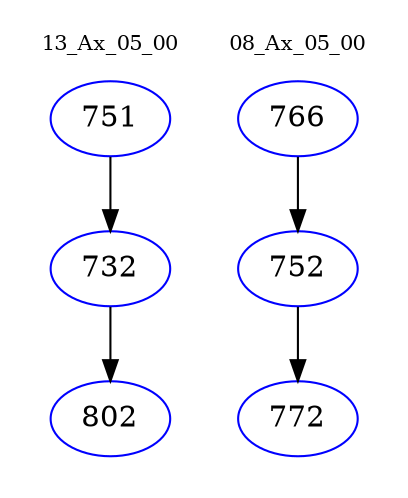 digraph{
subgraph cluster_0 {
color = white
label = "13_Ax_05_00";
fontsize=10;
T0_751 [label="751", color="blue"]
T0_751 -> T0_732 [color="black"]
T0_732 [label="732", color="blue"]
T0_732 -> T0_802 [color="black"]
T0_802 [label="802", color="blue"]
}
subgraph cluster_1 {
color = white
label = "08_Ax_05_00";
fontsize=10;
T1_766 [label="766", color="blue"]
T1_766 -> T1_752 [color="black"]
T1_752 [label="752", color="blue"]
T1_752 -> T1_772 [color="black"]
T1_772 [label="772", color="blue"]
}
}
